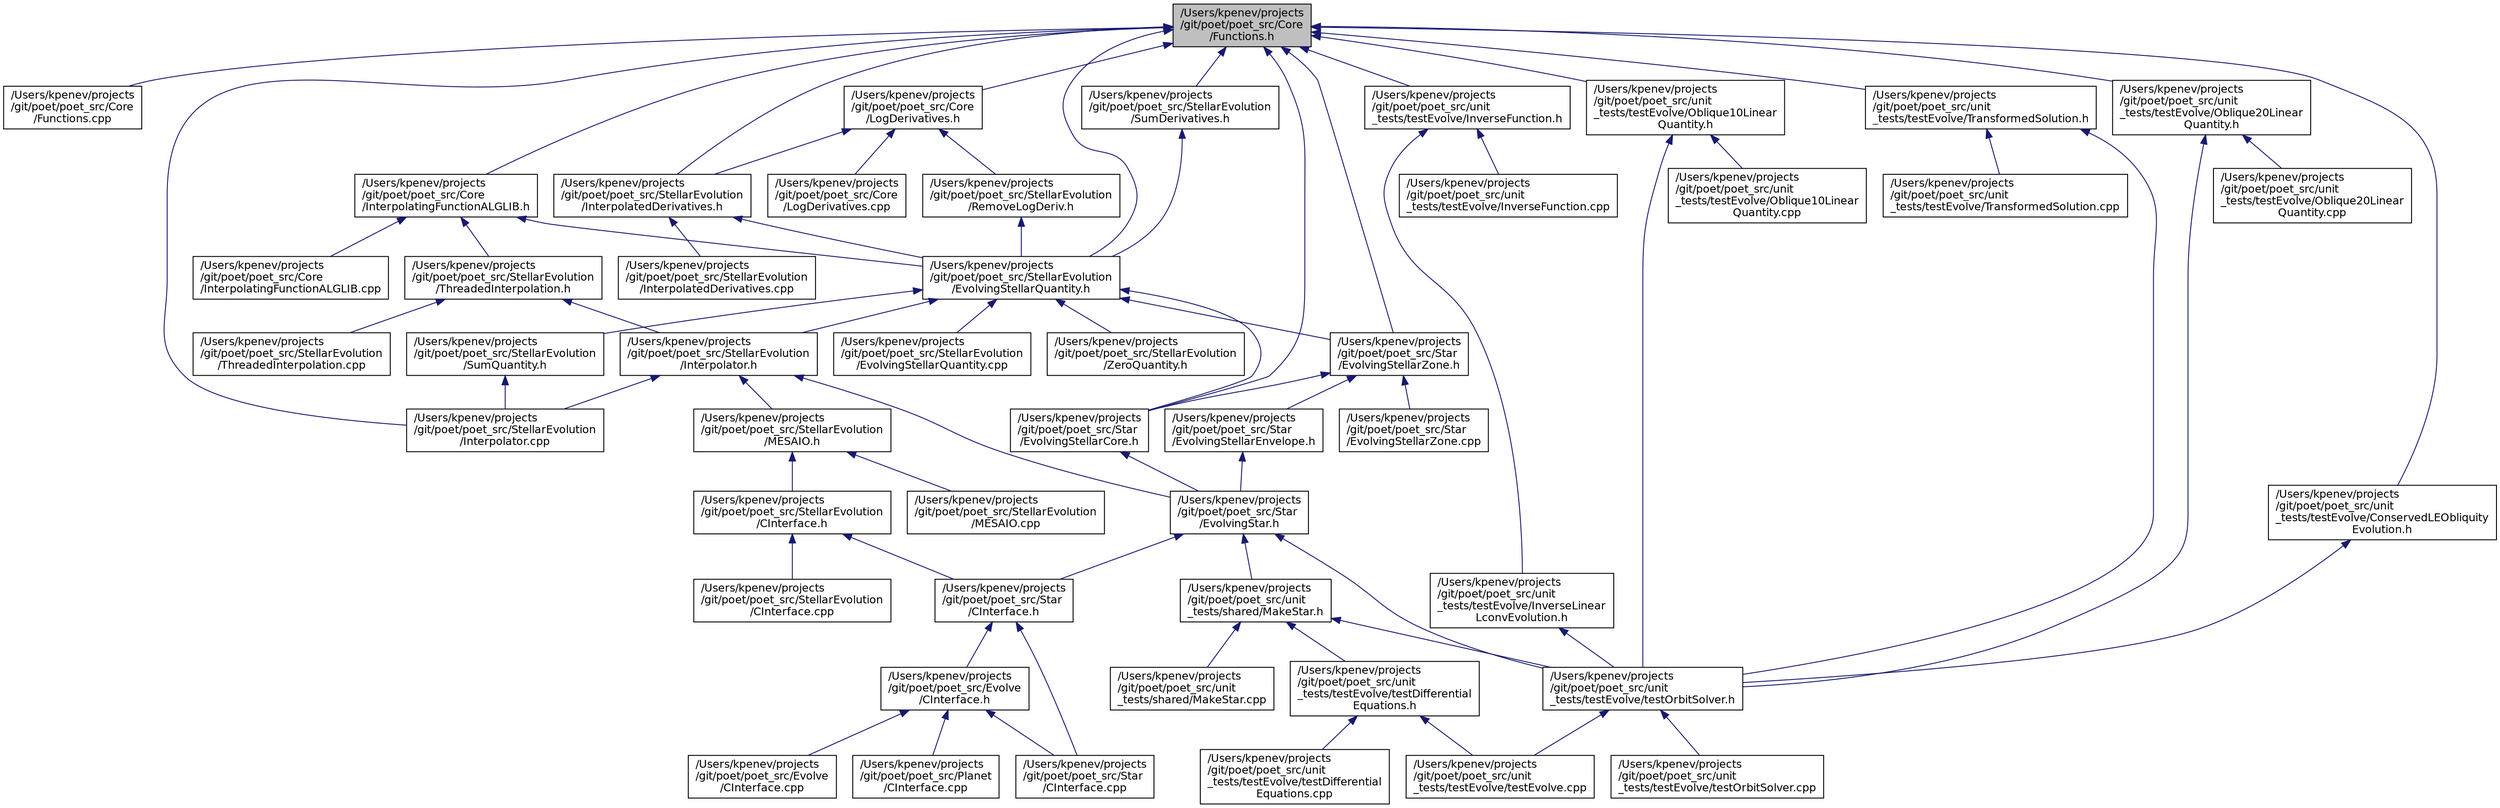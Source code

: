 digraph "/Users/kpenev/projects/git/poet/poet_src/Core/Functions.h"
{
 // INTERACTIVE_SVG=YES
  edge [fontname="Helvetica",fontsize="12",labelfontname="Helvetica",labelfontsize="12"];
  node [fontname="Helvetica",fontsize="12",shape=record];
  Node26 [label="/Users/kpenev/projects\l/git/poet/poet_src/Core\l/Functions.h",height=0.2,width=0.4,color="black", fillcolor="grey75", style="filled", fontcolor="black"];
  Node26 -> Node27 [dir="back",color="midnightblue",fontsize="12",style="solid",fontname="Helvetica"];
  Node27 [label="/Users/kpenev/projects\l/git/poet/poet_src/Core\l/Functions.cpp",height=0.2,width=0.4,color="black", fillcolor="white", style="filled",URL="$Functions_8cpp.html",tooltip="The definition of some of the methods of the various function classes. "];
  Node26 -> Node28 [dir="back",color="midnightblue",fontsize="12",style="solid",fontname="Helvetica"];
  Node28 [label="/Users/kpenev/projects\l/git/poet/poet_src/Core\l/InterpolatingFunctionALGLIB.h",height=0.2,width=0.4,color="black", fillcolor="white", style="filled",URL="$InterpolatingFunctionALGLIB_8h_source.html"];
  Node28 -> Node29 [dir="back",color="midnightblue",fontsize="12",style="solid",fontname="Helvetica"];
  Node29 [label="/Users/kpenev/projects\l/git/poet/poet_src/Core\l/InterpolatingFunctionALGLIB.cpp",height=0.2,width=0.4,color="black", fillcolor="white", style="filled",URL="$InterpolatingFunctionALGLIB_8cpp_source.html"];
  Node28 -> Node30 [dir="back",color="midnightblue",fontsize="12",style="solid",fontname="Helvetica"];
  Node30 [label="/Users/kpenev/projects\l/git/poet/poet_src/StellarEvolution\l/EvolvingStellarQuantity.h",height=0.2,width=0.4,color="black", fillcolor="white", style="filled",URL="$EvolvingStellarQuantity_8h.html",tooltip="Declares a class implementing the intepolation of a single stellar quantity from stellar evolution tr..."];
  Node30 -> Node31 [dir="back",color="midnightblue",fontsize="12",style="solid",fontname="Helvetica"];
  Node31 [label="/Users/kpenev/projects\l/git/poet/poet_src/StellarEvolution\l/Interpolator.h",height=0.2,width=0.4,color="black", fillcolor="white", style="filled",URL="$Interpolator_8h.html",tooltip="Defines the StellarEvolution class needed for interpolating among stellar evolution tracks..."];
  Node31 -> Node32 [dir="back",color="midnightblue",fontsize="12",style="solid",fontname="Helvetica"];
  Node32 [label="/Users/kpenev/projects\l/git/poet/poet_src/StellarEvolution\l/MESAIO.h",height=0.2,width=0.4,color="black", fillcolor="white", style="filled",URL="$MESAIO_8h.html",tooltip="Defines the classes for generating stellar evolution interpolators from the MESA tracks. "];
  Node32 -> Node33 [dir="back",color="midnightblue",fontsize="12",style="solid",fontname="Helvetica"];
  Node33 [label="/Users/kpenev/projects\l/git/poet/poet_src/StellarEvolution\l/CInterface.h",height=0.2,width=0.4,color="black", fillcolor="white", style="filled",URL="$StellarEvolution_2CInterface_8h.html",tooltip="Declare C-style functions for accessing the functionality of the StellarEvolution library..."];
  Node33 -> Node34 [dir="back",color="midnightblue",fontsize="12",style="solid",fontname="Helvetica"];
  Node34 [label="/Users/kpenev/projects\l/git/poet/poet_src/Star\l/CInterface.h",height=0.2,width=0.4,color="black", fillcolor="white", style="filled",URL="$Star_2CInterface_8h.html",tooltip="Declare C-style functions for accessing the functionality of the Star library. "];
  Node34 -> Node35 [dir="back",color="midnightblue",fontsize="12",style="solid",fontname="Helvetica"];
  Node35 [label="/Users/kpenev/projects\l/git/poet/poet_src/Evolve\l/CInterface.h",height=0.2,width=0.4,color="black", fillcolor="white", style="filled",URL="$Evolve_2CInterface_8h.html",tooltip="Declare C-style functions for accessing the functionality of the Evolve library. "];
  Node35 -> Node36 [dir="back",color="midnightblue",fontsize="12",style="solid",fontname="Helvetica"];
  Node36 [label="/Users/kpenev/projects\l/git/poet/poet_src/Evolve\l/CInterface.cpp",height=0.2,width=0.4,color="black", fillcolor="white", style="filled",URL="$Evolve_2CInterface_8cpp.html",tooltip="The definitions of the functions declared in CInterface.h. "];
  Node35 -> Node37 [dir="back",color="midnightblue",fontsize="12",style="solid",fontname="Helvetica"];
  Node37 [label="/Users/kpenev/projects\l/git/poet/poet_src/Planet\l/CInterface.cpp",height=0.2,width=0.4,color="black", fillcolor="white", style="filled",URL="$Planet_2CInterface_8cpp.html",tooltip="The definitions of the functions declared in CInterface.h. "];
  Node35 -> Node38 [dir="back",color="midnightblue",fontsize="12",style="solid",fontname="Helvetica"];
  Node38 [label="/Users/kpenev/projects\l/git/poet/poet_src/Star\l/CInterface.cpp",height=0.2,width=0.4,color="black", fillcolor="white", style="filled",URL="$Star_2CInterface_8cpp.html",tooltip="The definitions of the functions declared in CInterface.h. "];
  Node34 -> Node38 [dir="back",color="midnightblue",fontsize="12",style="solid",fontname="Helvetica"];
  Node33 -> Node39 [dir="back",color="midnightblue",fontsize="12",style="solid",fontname="Helvetica"];
  Node39 [label="/Users/kpenev/projects\l/git/poet/poet_src/StellarEvolution\l/CInterface.cpp",height=0.2,width=0.4,color="black", fillcolor="white", style="filled",URL="$StellarEvolution_2CInterface_8cpp.html",tooltip="The definitions of the functions declared in CInterface.h. "];
  Node32 -> Node40 [dir="back",color="midnightblue",fontsize="12",style="solid",fontname="Helvetica"];
  Node40 [label="/Users/kpenev/projects\l/git/poet/poet_src/StellarEvolution\l/MESAIO.cpp",height=0.2,width=0.4,color="black", fillcolor="white", style="filled",URL="$MESAIO_8cpp_source.html"];
  Node31 -> Node41 [dir="back",color="midnightblue",fontsize="12",style="solid",fontname="Helvetica"];
  Node41 [label="/Users/kpenev/projects\l/git/poet/poet_src/Star\l/EvolvingStar.h",height=0.2,width=0.4,color="black", fillcolor="white", style="filled",URL="$EvolvingStar_8h.html",tooltip="Declares the class for stars that user pre-tabulated stellar evolution tracks. "];
  Node41 -> Node34 [dir="back",color="midnightblue",fontsize="12",style="solid",fontname="Helvetica"];
  Node41 -> Node42 [dir="back",color="midnightblue",fontsize="12",style="solid",fontname="Helvetica"];
  Node42 [label="/Users/kpenev/projects\l/git/poet/poet_src/unit\l_tests/shared/MakeStar.h",height=0.2,width=0.4,color="black", fillcolor="white", style="filled",URL="$MakeStar_8h.html",tooltip="Declares functions for creating stars used by unit tests. "];
  Node42 -> Node43 [dir="back",color="midnightblue",fontsize="12",style="solid",fontname="Helvetica"];
  Node43 [label="/Users/kpenev/projects\l/git/poet/poet_src/unit\l_tests/shared/MakeStar.cpp",height=0.2,width=0.4,color="black", fillcolor="white", style="filled",URL="$MakeStar_8cpp.html",tooltip="Implement the functions defined in MakeStar.h. "];
  Node42 -> Node44 [dir="back",color="midnightblue",fontsize="12",style="solid",fontname="Helvetica"];
  Node44 [label="/Users/kpenev/projects\l/git/poet/poet_src/unit\l_tests/testEvolve/testDifferential\lEquations.h",height=0.2,width=0.4,color="black", fillcolor="white", style="filled",URL="$testDifferentialEquations_8h.html",tooltip="Unit tests that check the differential equations for eccentricity and semimajor against analytic expr..."];
  Node44 -> Node45 [dir="back",color="midnightblue",fontsize="12",style="solid",fontname="Helvetica"];
  Node45 [label="/Users/kpenev/projects\l/git/poet/poet_src/unit\l_tests/testEvolve/testDifferential\lEquations.cpp",height=0.2,width=0.4,color="black", fillcolor="white", style="filled",URL="$testDifferentialEquations_8cpp.html",tooltip="Implement the non-inline methods of test_DifferentialEquations. "];
  Node44 -> Node46 [dir="back",color="midnightblue",fontsize="12",style="solid",fontname="Helvetica"];
  Node46 [label="/Users/kpenev/projects\l/git/poet/poet_src/unit\l_tests/testEvolve/testEvolve.cpp",height=0.2,width=0.4,color="black", fillcolor="white", style="filled",URL="$testEvolve_8cpp_source.html"];
  Node42 -> Node47 [dir="back",color="midnightblue",fontsize="12",style="solid",fontname="Helvetica"];
  Node47 [label="/Users/kpenev/projects\l/git/poet/poet_src/unit\l_tests/testEvolve/testOrbitSolver.h",height=0.2,width=0.4,color="black", fillcolor="white", style="filled",URL="$testOrbitSolver_8h.html",tooltip="Declares the test suite that exercises the OrbitSolver class and some other clasess necessary to acco..."];
  Node47 -> Node46 [dir="back",color="midnightblue",fontsize="12",style="solid",fontname="Helvetica"];
  Node47 -> Node48 [dir="back",color="midnightblue",fontsize="12",style="solid",fontname="Helvetica"];
  Node48 [label="/Users/kpenev/projects\l/git/poet/poet_src/unit\l_tests/testEvolve/testOrbitSolver.cpp",height=0.2,width=0.4,color="black", fillcolor="white", style="filled",URL="$testOrbitSolver_8cpp.html",tooltip="Defines some of the methods of the test suite that exercises the OrbitSolver class and the other clas..."];
  Node41 -> Node47 [dir="back",color="midnightblue",fontsize="12",style="solid",fontname="Helvetica"];
  Node31 -> Node49 [dir="back",color="midnightblue",fontsize="12",style="solid",fontname="Helvetica"];
  Node49 [label="/Users/kpenev/projects\l/git/poet/poet_src/StellarEvolution\l/Interpolator.cpp",height=0.2,width=0.4,color="black", fillcolor="white", style="filled",URL="$Interpolator_8cpp.html",tooltip="Defines some of the methods of the StellarEvolution class. "];
  Node30 -> Node50 [dir="back",color="midnightblue",fontsize="12",style="solid",fontname="Helvetica"];
  Node50 [label="/Users/kpenev/projects\l/git/poet/poet_src/Star\l/EvolvingStellarZone.h",height=0.2,width=0.4,color="black", fillcolor="white", style="filled",URL="$EvolvingStellarZone_8h.html",tooltip="Declares a base class for all stellar zones. "];
  Node50 -> Node51 [dir="back",color="midnightblue",fontsize="12",style="solid",fontname="Helvetica"];
  Node51 [label="/Users/kpenev/projects\l/git/poet/poet_src/Star\l/EvolvingStellarCore.h",height=0.2,width=0.4,color="black", fillcolor="white", style="filled",URL="$EvolvingStellarCore_8h.html",tooltip="Declaration of the class representing stellar cores. "];
  Node51 -> Node41 [dir="back",color="midnightblue",fontsize="12",style="solid",fontname="Helvetica"];
  Node50 -> Node52 [dir="back",color="midnightblue",fontsize="12",style="solid",fontname="Helvetica"];
  Node52 [label="/Users/kpenev/projects\l/git/poet/poet_src/Star\l/EvolvingStellarEnvelope.h",height=0.2,width=0.4,color="black", fillcolor="white", style="filled",URL="$EvolvingStellarEnvelope_8h.html",tooltip="Declares a class representing convective zones in low mass evolving stars or the whole star for high ..."];
  Node52 -> Node41 [dir="back",color="midnightblue",fontsize="12",style="solid",fontname="Helvetica"];
  Node50 -> Node53 [dir="back",color="midnightblue",fontsize="12",style="solid",fontname="Helvetica"];
  Node53 [label="/Users/kpenev/projects\l/git/poet/poet_src/Star\l/EvolvingStellarZone.cpp",height=0.2,width=0.4,color="black", fillcolor="white", style="filled",URL="$EvolvingStellarZone_8cpp.html",tooltip="Definitions of some of the methods of EvolvingStellarZone. "];
  Node30 -> Node51 [dir="back",color="midnightblue",fontsize="12",style="solid",fontname="Helvetica"];
  Node30 -> Node54 [dir="back",color="midnightblue",fontsize="12",style="solid",fontname="Helvetica"];
  Node54 [label="/Users/kpenev/projects\l/git/poet/poet_src/StellarEvolution\l/EvolvingStellarQuantity.cpp",height=0.2,width=0.4,color="black", fillcolor="white", style="filled",URL="$EvolvingStellarQuantity_8cpp.html",tooltip="Defines some of the methods of the EvolvingStellarQuantity class used for interpolating among stellar..."];
  Node30 -> Node55 [dir="back",color="midnightblue",fontsize="12",style="solid",fontname="Helvetica"];
  Node55 [label="/Users/kpenev/projects\l/git/poet/poet_src/StellarEvolution\l/SumQuantity.h",height=0.2,width=0.4,color="black", fillcolor="white", style="filled",URL="$SumQuantity_8h.html",tooltip="Declare a class for a stellar evolution quantity which is the sum of two other quantities. "];
  Node55 -> Node49 [dir="back",color="midnightblue",fontsize="12",style="solid",fontname="Helvetica"];
  Node30 -> Node56 [dir="back",color="midnightblue",fontsize="12",style="solid",fontname="Helvetica"];
  Node56 [label="/Users/kpenev/projects\l/git/poet/poet_src/StellarEvolution\l/ZeroQuantity.h",height=0.2,width=0.4,color="black", fillcolor="white", style="filled",URL="$ZeroQuantity_8h.html",tooltip="Declare a class for an identically zero stellar evolution quantity. "];
  Node28 -> Node57 [dir="back",color="midnightblue",fontsize="12",style="solid",fontname="Helvetica"];
  Node57 [label="/Users/kpenev/projects\l/git/poet/poet_src/StellarEvolution\l/ThreadedInterpolation.h",height=0.2,width=0.4,color="black", fillcolor="white", style="filled",URL="$ThreadedInterpolation_8h.html",tooltip="Declaration of a class that handles multithreaded stellar evolution interpolation. "];
  Node57 -> Node31 [dir="back",color="midnightblue",fontsize="12",style="solid",fontname="Helvetica"];
  Node57 -> Node58 [dir="back",color="midnightblue",fontsize="12",style="solid",fontname="Helvetica"];
  Node58 [label="/Users/kpenev/projects\l/git/poet/poet_src/StellarEvolution\l/ThreadedInterpolation.cpp",height=0.2,width=0.4,color="black", fillcolor="white", style="filled",URL="$ThreadedInterpolation_8cpp.html",tooltip="The implementation of some of the methods of the InterpolationQueue class. "];
  Node26 -> Node59 [dir="back",color="midnightblue",fontsize="12",style="solid",fontname="Helvetica"];
  Node59 [label="/Users/kpenev/projects\l/git/poet/poet_src/Core\l/LogDerivatives.h",height=0.2,width=0.4,color="black", fillcolor="white", style="filled",URL="$LogDerivatives_8h.html",tooltip="Declares a class for differentiating functions of log(arg) w.r.t. arg. "];
  Node59 -> Node60 [dir="back",color="midnightblue",fontsize="12",style="solid",fontname="Helvetica"];
  Node60 [label="/Users/kpenev/projects\l/git/poet/poet_src/Core\l/LogDerivatives.cpp",height=0.2,width=0.4,color="black", fillcolor="white", style="filled",URL="$LogDerivatives_8cpp.html",tooltip="Defines some of the methods of the EvolvingStellarQuantity class used for interpolating among stellar..."];
  Node59 -> Node61 [dir="back",color="midnightblue",fontsize="12",style="solid",fontname="Helvetica"];
  Node61 [label="/Users/kpenev/projects\l/git/poet/poet_src/StellarEvolution\l/RemoveLogDeriv.h",height=0.2,width=0.4,color="black", fillcolor="white", style="filled",URL="$RemoveLogDeriv_8h.html",tooltip="Declares a class to switch from logarithmic to linear derivative. "];
  Node61 -> Node30 [dir="back",color="midnightblue",fontsize="12",style="solid",fontname="Helvetica"];
  Node59 -> Node62 [dir="back",color="midnightblue",fontsize="12",style="solid",fontname="Helvetica"];
  Node62 [label="/Users/kpenev/projects\l/git/poet/poet_src/StellarEvolution\l/InterpolatedDerivatives.h",height=0.2,width=0.4,color="black", fillcolor="white", style="filled",URL="$InterpolatedDerivatives_8h_source.html"];
  Node62 -> Node30 [dir="back",color="midnightblue",fontsize="12",style="solid",fontname="Helvetica"];
  Node62 -> Node63 [dir="back",color="midnightblue",fontsize="12",style="solid",fontname="Helvetica"];
  Node63 [label="/Users/kpenev/projects\l/git/poet/poet_src/StellarEvolution\l/InterpolatedDerivatives.cpp",height=0.2,width=0.4,color="black", fillcolor="white", style="filled",URL="$InterpolatedDerivatives_8cpp_source.html"];
  Node26 -> Node64 [dir="back",color="midnightblue",fontsize="12",style="solid",fontname="Helvetica"];
  Node64 [label="/Users/kpenev/projects\l/git/poet/poet_src/StellarEvolution\l/SumDerivatives.h",height=0.2,width=0.4,color="black", fillcolor="white", style="filled",URL="$SumDerivatives_8h.html",tooltip="Declares & defines a class for the derivative of a quantity which is the sum of two other quantities..."];
  Node64 -> Node30 [dir="back",color="midnightblue",fontsize="12",style="solid",fontname="Helvetica"];
  Node26 -> Node62 [dir="back",color="midnightblue",fontsize="12",style="solid",fontname="Helvetica"];
  Node26 -> Node30 [dir="back",color="midnightblue",fontsize="12",style="solid",fontname="Helvetica"];
  Node26 -> Node50 [dir="back",color="midnightblue",fontsize="12",style="solid",fontname="Helvetica"];
  Node26 -> Node51 [dir="back",color="midnightblue",fontsize="12",style="solid",fontname="Helvetica"];
  Node26 -> Node49 [dir="back",color="midnightblue",fontsize="12",style="solid",fontname="Helvetica"];
  Node26 -> Node65 [dir="back",color="midnightblue",fontsize="12",style="solid",fontname="Helvetica"];
  Node65 [label="/Users/kpenev/projects\l/git/poet/poet_src/unit\l_tests/testEvolve/ConservedLEObliquity\lEvolution.h",height=0.2,width=0.4,color="black", fillcolor="white", style="filled",URL="$ConservedLEObliquityEvolution_8h.html",tooltip="Declares a OneArgumentDiffFunction sub-classes giving the evolution of the core and envelope obliquit..."];
  Node65 -> Node47 [dir="back",color="midnightblue",fontsize="12",style="solid",fontname="Helvetica"];
  Node26 -> Node66 [dir="back",color="midnightblue",fontsize="12",style="solid",fontname="Helvetica"];
  Node66 [label="/Users/kpenev/projects\l/git/poet/poet_src/unit\l_tests/testEvolve/InverseFunction.h",height=0.2,width=0.4,color="black", fillcolor="white", style="filled",URL="$InverseFunction_8h.html",tooltip="Declarses a class for functions that are the inverse of some analytical function. ..."];
  Node66 -> Node67 [dir="back",color="midnightblue",fontsize="12",style="solid",fontname="Helvetica"];
  Node67 [label="/Users/kpenev/projects\l/git/poet/poet_src/unit\l_tests/testEvolve/InverseFunction.cpp",height=0.2,width=0.4,color="black", fillcolor="white", style="filled",URL="$InverseFunction_8cpp.html",tooltip="Definitions of some of the methods of the InverseFunction class. "];
  Node66 -> Node68 [dir="back",color="midnightblue",fontsize="12",style="solid",fontname="Helvetica"];
  Node68 [label="/Users/kpenev/projects\l/git/poet/poet_src/unit\l_tests/testEvolve/InverseLinear\lLconvEvolution.h",height=0.2,width=0.4,color="black", fillcolor="white", style="filled",URL="$InverseLinearLconvEvolution_8h.html",tooltip="Declares a OneArgumentDiffFunction sub-class giving the evolution of the stellar convective zone angu..."];
  Node68 -> Node47 [dir="back",color="midnightblue",fontsize="12",style="solid",fontname="Helvetica"];
  Node26 -> Node69 [dir="back",color="midnightblue",fontsize="12",style="solid",fontname="Helvetica"];
  Node69 [label="/Users/kpenev/projects\l/git/poet/poet_src/unit\l_tests/testEvolve/Oblique10Linear\lQuantity.h",height=0.2,width=0.4,color="black", fillcolor="white", style="filled",URL="$Oblique10LinearQuantity_8h.html",tooltip="Declares a function of the stellar angular momentum that evolves linearly with time when only the m =..."];
  Node69 -> Node70 [dir="back",color="midnightblue",fontsize="12",style="solid",fontname="Helvetica"];
  Node70 [label="/Users/kpenev/projects\l/git/poet/poet_src/unit\l_tests/testEvolve/Oblique10Linear\lQuantity.cpp",height=0.2,width=0.4,color="black", fillcolor="white", style="filled",URL="$Oblique10LinearQuantity_8cpp.html",tooltip="Implements some methods of the Oblique10LinearQuantity class. "];
  Node69 -> Node47 [dir="back",color="midnightblue",fontsize="12",style="solid",fontname="Helvetica"];
  Node26 -> Node71 [dir="back",color="midnightblue",fontsize="12",style="solid",fontname="Helvetica"];
  Node71 [label="/Users/kpenev/projects\l/git/poet/poet_src/unit\l_tests/testEvolve/Oblique20Linear\lQuantity.h",height=0.2,width=0.4,color="black", fillcolor="white", style="filled",URL="$Oblique20LinearQuantity_8h.html",tooltip="Declares a function of the stellar angular momentum that evolves linearly with time when only the m =..."];
  Node71 -> Node72 [dir="back",color="midnightblue",fontsize="12",style="solid",fontname="Helvetica"];
  Node72 [label="/Users/kpenev/projects\l/git/poet/poet_src/unit\l_tests/testEvolve/Oblique20Linear\lQuantity.cpp",height=0.2,width=0.4,color="black", fillcolor="white", style="filled",URL="$Oblique20LinearQuantity_8cpp.html",tooltip="Implements some methods of the Oblique20LinearQuantity class. "];
  Node71 -> Node47 [dir="back",color="midnightblue",fontsize="12",style="solid",fontname="Helvetica"];
  Node26 -> Node73 [dir="back",color="midnightblue",fontsize="12",style="solid",fontname="Helvetica"];
  Node73 [label="/Users/kpenev/projects\l/git/poet/poet_src/unit\l_tests/testEvolve/TransformedSolution.h",height=0.2,width=0.4,color="black", fillcolor="white", style="filled",URL="$TransformedSolution_8h.html",tooltip="Declare a class that transforms an orbital solution before checking. "];
  Node73 -> Node47 [dir="back",color="midnightblue",fontsize="12",style="solid",fontname="Helvetica"];
  Node73 -> Node74 [dir="back",color="midnightblue",fontsize="12",style="solid",fontname="Helvetica"];
  Node74 [label="/Users/kpenev/projects\l/git/poet/poet_src/unit\l_tests/testEvolve/TransformedSolution.cpp",height=0.2,width=0.4,color="black", fillcolor="white", style="filled",URL="$TransformedSolution_8cpp_source.html"];
}
